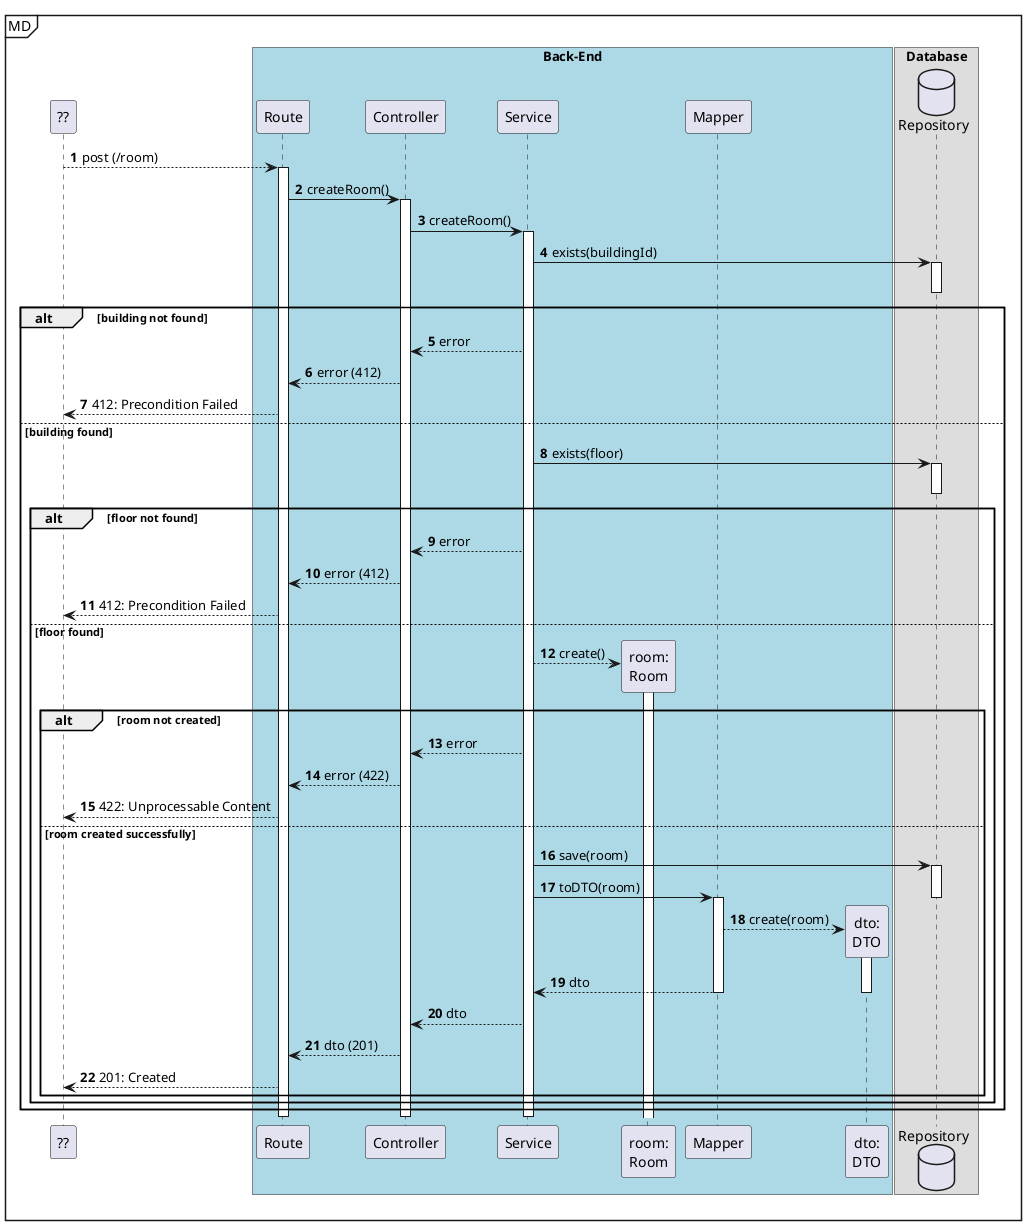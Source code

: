 @startuml
autonumber

participant "??" as ui

mainframe MD
box "Back-End" #LightBlue
participant "Route" as r
participant "Controller" as ctrl
participant "Service" as svc

participant "room:\nRoom" as room
participant "Mapper" as map
participant "dto:\nDTO" as dto
end box

box "Database"
database "Repository" as repo
end box

ui --> r: post (/room)
    activate r
        r -> ctrl : createRoom()
        activate ctrl
            ctrl -> svc : createRoom()
            activate svc
                svc -> repo : exists(buildingId)
                activate repo
                deactivate repo

                alt building not found
                    svc --> ctrl : error
                    ctrl --> r : error (412)
                    r --> ui : 412: Precondition Failed
                else building found
                    svc -> repo: exists(floor)

                    activate repo
                    deactivate repo

                    alt floor not found
                        svc --> ctrl : error
                        ctrl --> r : error (412)
                        r --> ui : 412: Precondition Failed
                    else floor found
                        svc --> room** : create()

                        activate room
                        deactivate room

                        alt room not created
                            svc --> ctrl : error
                            ctrl --> r : error (422)
                            r --> ui : 422: Unprocessable Content

                        else room created successfully
                            svc -> repo : save(room)

                            activate repo
                                svc -> map : toDTO(room)
                            deactivate repo

                            activate map
                                map --> dto** : create(room)
                                activate dto
                                    map --> svc : dto
                                deactivate dto
                            deactivate map

                            svc --> ctrl : dto
                            ctrl --> r : dto (201)
                            r --> ui : 201: Created
                        end
                    end
                end
            deactivate svc
        deactivate ctrl
    deactivate r

@enduml
